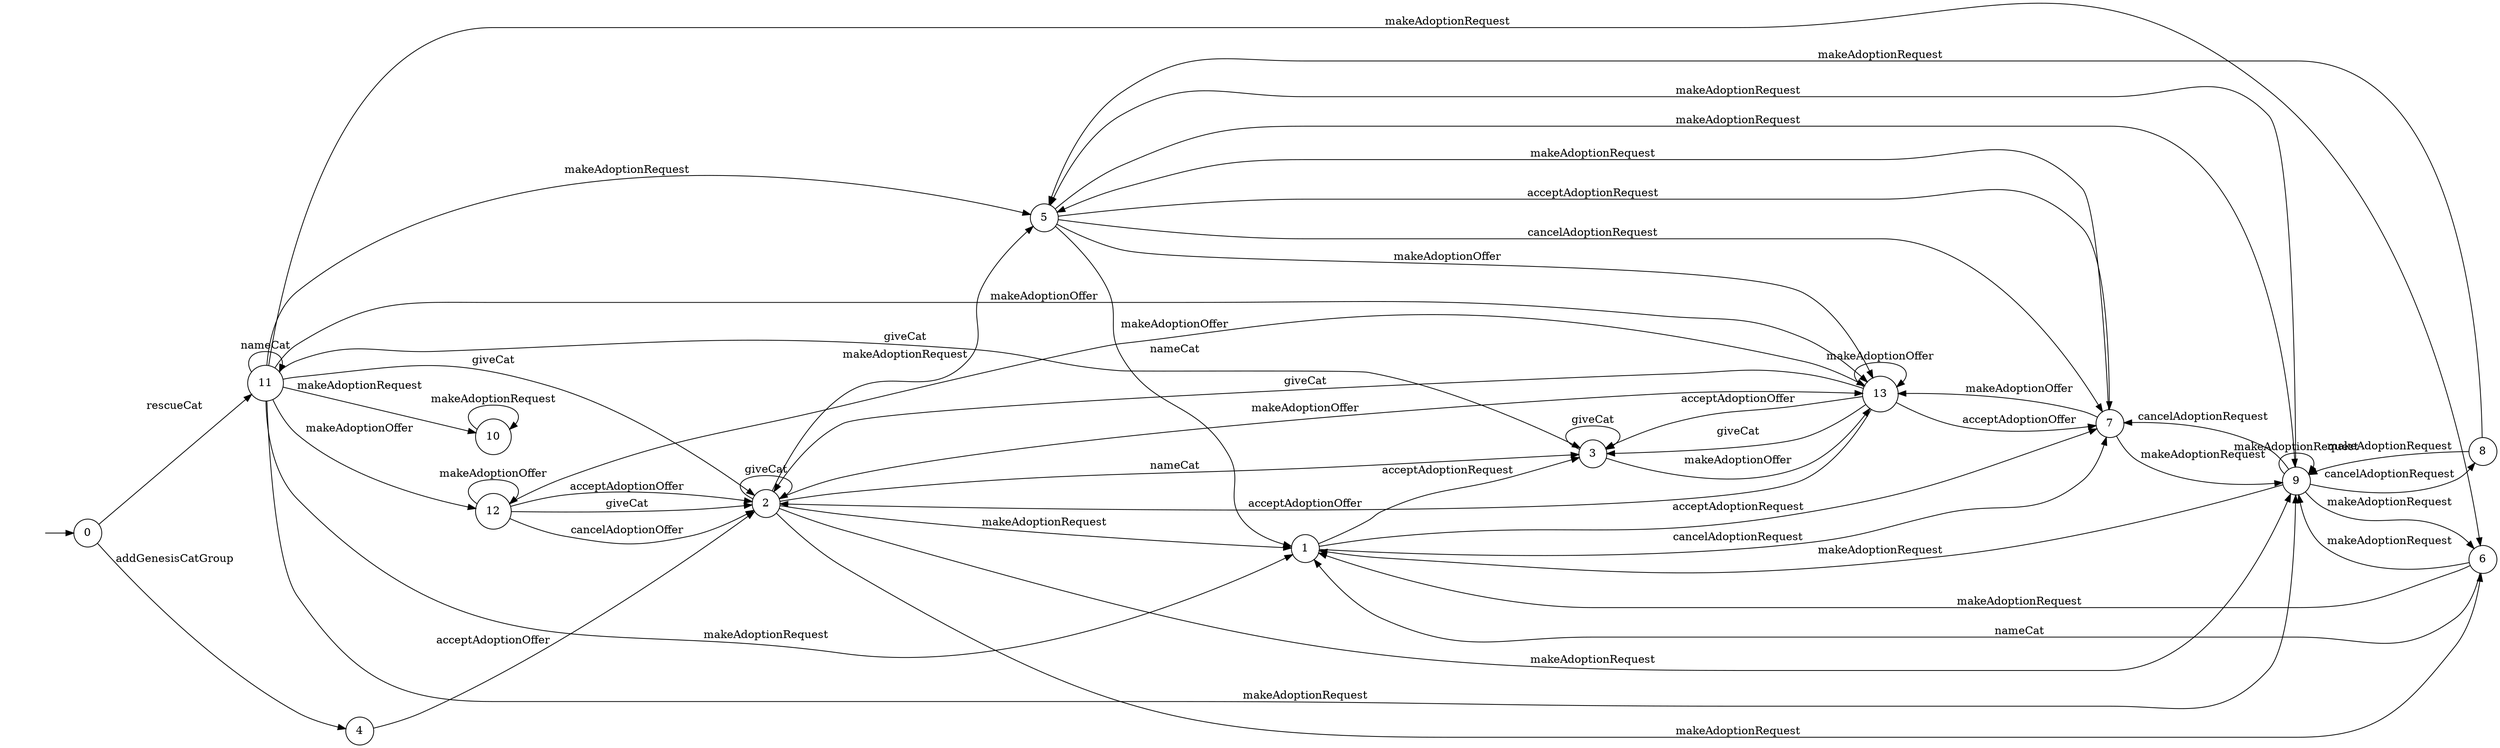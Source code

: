 digraph "Dapp-Automata-data/result/model-fix/0x60cd862c9c687a9de49aecdc3a99b74a4fc54ab6/MoonCatRescue/FSM-12" {
	graph [rankdir=LR]
	"" [label="" shape=plaintext]
	4 [label=4 shape=circle]
	5 [label=5 shape=circle]
	10 [label=10 shape=circle]
	1 [label=1 shape=circle]
	0 [label=0 shape=circle]
	6 [label=6 shape=circle]
	3 [label=3 shape=circle]
	12 [label=12 shape=circle]
	8 [label=8 shape=circle]
	2 [label=2 shape=circle]
	9 [label=9 shape=circle]
	11 [label=11 shape=circle]
	13 [label=13 shape=circle]
	7 [label=7 shape=circle]
	"" -> 0 [label=""]
	0 -> 11 [label=rescueCat]
	0 -> 4 [label=addGenesisCatGroup]
	4 -> 2 [label=acceptAdoptionOffer]
	7 -> 13 [label=makeAdoptionOffer]
	7 -> 9 [label=makeAdoptionRequest]
	7 -> 5 [label=makeAdoptionRequest]
	10 -> 10 [label=makeAdoptionRequest]
	9 -> 6 [label=makeAdoptionRequest]
	9 -> 5 [label=makeAdoptionRequest]
	9 -> 9 [label=makeAdoptionRequest]
	9 -> 1 [label=makeAdoptionRequest]
	9 -> 8 [label=cancelAdoptionRequest]
	9 -> 7 [label=cancelAdoptionRequest]
	8 -> 9 [label=makeAdoptionRequest]
	8 -> 5 [label=makeAdoptionRequest]
	6 -> 1 [label=nameCat]
	6 -> 9 [label=makeAdoptionRequest]
	6 -> 1 [label=makeAdoptionRequest]
	5 -> 1 [label=nameCat]
	5 -> 13 [label=makeAdoptionOffer]
	5 -> 9 [label=makeAdoptionRequest]
	5 -> 7 [label=acceptAdoptionRequest]
	5 -> 7 [label=cancelAdoptionRequest]
	13 -> 13 [label=makeAdoptionOffer]
	13 -> 3 [label=acceptAdoptionOffer]
	13 -> 7 [label=acceptAdoptionOffer]
	13 -> 2 [label=acceptAdoptionOffer]
	13 -> 3 [label=giveCat]
	13 -> 2 [label=giveCat]
	12 -> 13 [label=makeAdoptionOffer]
	12 -> 12 [label=makeAdoptionOffer]
	12 -> 2 [label=cancelAdoptionOffer]
	12 -> 2 [label=acceptAdoptionOffer]
	12 -> 2 [label=giveCat]
	1 -> 3 [label=acceptAdoptionRequest]
	1 -> 7 [label=acceptAdoptionRequest]
	1 -> 7 [label=cancelAdoptionRequest]
	3 -> 13 [label=makeAdoptionOffer]
	3 -> 3 [label=giveCat]
	2 -> 3 [label=nameCat]
	2 -> 13 [label=makeAdoptionOffer]
	2 -> 2 [label=giveCat]
	2 -> 6 [label=makeAdoptionRequest]
	2 -> 5 [label=makeAdoptionRequest]
	2 -> 9 [label=makeAdoptionRequest]
	2 -> 1 [label=makeAdoptionRequest]
	11 -> 11 [label=nameCat]
	11 -> 13 [label=makeAdoptionOffer]
	11 -> 12 [label=makeAdoptionOffer]
	11 -> 3 [label=giveCat]
	11 -> 2 [label=giveCat]
	11 -> 5 [label=makeAdoptionRequest]
	11 -> 10 [label=makeAdoptionRequest]
	11 -> 1 [label=makeAdoptionRequest]
	11 -> 6 [label=makeAdoptionRequest]
	11 -> 9 [label=makeAdoptionRequest]
}
